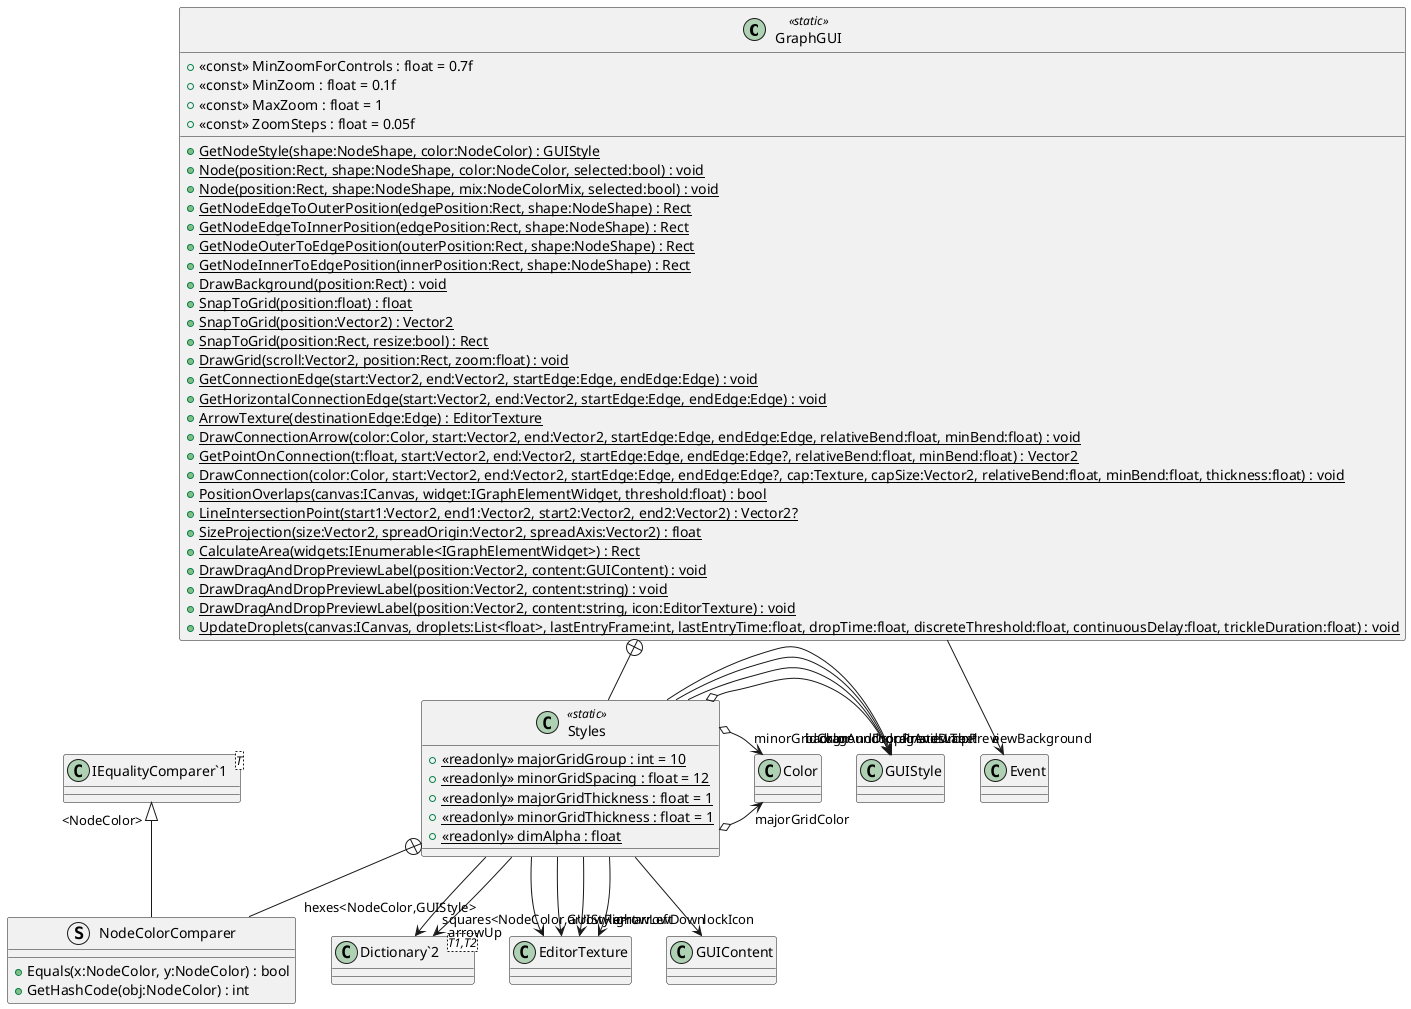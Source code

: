 @startuml
class GraphGUI <<static>> {
    + <<const>> MinZoomForControls : float = 0.7f
    + <<const>> MinZoom : float = 0.1f
    + <<const>> MaxZoom : float = 1
    + <<const>> ZoomSteps : float = 0.05f
    + {static} GetNodeStyle(shape:NodeShape, color:NodeColor) : GUIStyle
    + {static} Node(position:Rect, shape:NodeShape, color:NodeColor, selected:bool) : void
    + {static} Node(position:Rect, shape:NodeShape, mix:NodeColorMix, selected:bool) : void
    + {static} GetNodeEdgeToOuterPosition(edgePosition:Rect, shape:NodeShape) : Rect
    + {static} GetNodeEdgeToInnerPosition(edgePosition:Rect, shape:NodeShape) : Rect
    + {static} GetNodeOuterToEdgePosition(outerPosition:Rect, shape:NodeShape) : Rect
    + {static} GetNodeInnerToEdgePosition(innerPosition:Rect, shape:NodeShape) : Rect
    + {static} DrawBackground(position:Rect) : void
    + {static} SnapToGrid(position:float) : float
    + {static} SnapToGrid(position:Vector2) : Vector2
    + {static} SnapToGrid(position:Rect, resize:bool) : Rect
    + {static} DrawGrid(scroll:Vector2, position:Rect, zoom:float) : void
    + {static} GetConnectionEdge(start:Vector2, end:Vector2, startEdge:Edge, endEdge:Edge) : void
    + {static} GetHorizontalConnectionEdge(start:Vector2, end:Vector2, startEdge:Edge, endEdge:Edge) : void
    + {static} ArrowTexture(destinationEdge:Edge) : EditorTexture
    + {static} DrawConnectionArrow(color:Color, start:Vector2, end:Vector2, startEdge:Edge, endEdge:Edge, relativeBend:float, minBend:float) : void
    + {static} GetPointOnConnection(t:float, start:Vector2, end:Vector2, startEdge:Edge, endEdge:Edge?, relativeBend:float, minBend:float) : Vector2
    + {static} DrawConnection(color:Color, start:Vector2, end:Vector2, startEdge:Edge, endEdge:Edge?, cap:Texture, capSize:Vector2, relativeBend:float, minBend:float, thickness:float) : void
    + {static} PositionOverlaps(canvas:ICanvas, widget:IGraphElementWidget, threshold:float) : bool
    + {static} LineIntersectionPoint(start1:Vector2, end1:Vector2, start2:Vector2, end2:Vector2) : Vector2?
    + {static} SizeProjection(size:Vector2, spreadOrigin:Vector2, spreadAxis:Vector2) : float
    + {static} CalculateArea(widgets:IEnumerable<IGraphElementWidget>) : Rect
    + {static} DrawDragAndDropPreviewLabel(position:Vector2, content:GUIContent) : void
    + {static} DrawDragAndDropPreviewLabel(position:Vector2, content:string) : void
    + {static} DrawDragAndDropPreviewLabel(position:Vector2, content:string, icon:EditorTexture) : void
    + {static} UpdateDroplets(canvas:ICanvas, droplets:List<float>, lastEntryFrame:int, lastEntryTime:float, dropTime:float, discreteThreshold:float, continuousDelay:float, trickleDuration:float) : void
}
class Styles <<static>> {
    + {static} <<readonly>> majorGridGroup : int = 10
    + {static} <<readonly>> minorGridSpacing : float = 12
    + {static} <<readonly>> majorGridThickness : float = 1
    + {static} <<readonly>> minorGridThickness : float = 1
    + {static} <<readonly>> dimAlpha : float
}
class "Dictionary`2"<T1,T2> {
}
struct NodeColorComparer {
    + Equals(x:NodeColor, y:NodeColor) : bool
    + GetHashCode(obj:NodeColor) : int
}
class "IEqualityComparer`1"<T> {
}
GraphGUI --> "e" Event
GraphGUI +-- Styles
Styles o-> "background" GUIStyle
Styles o-> "majorGridColor" Color
Styles o-> "minorGridColor" Color
Styles --> "squares<NodeColor,GUIStyle>" "Dictionary`2"
Styles --> "hexes<NodeColor,GUIStyle>" "Dictionary`2"
Styles --> "coordinatesLabel" GUIStyle
Styles --> "dragAndDropPreviewBackground" GUIStyle
Styles --> "dragAndDropPreviewText" GUIStyle
Styles --> "arrowUp" EditorTexture
Styles --> "arrowRight" EditorTexture
Styles --> "arrowDown" EditorTexture
Styles --> "arrowLeft" EditorTexture
Styles --> "lockIcon" GUIContent
Styles +-- NodeColorComparer
"IEqualityComparer`1" "<NodeColor>" <|-- NodeColorComparer
@enduml
